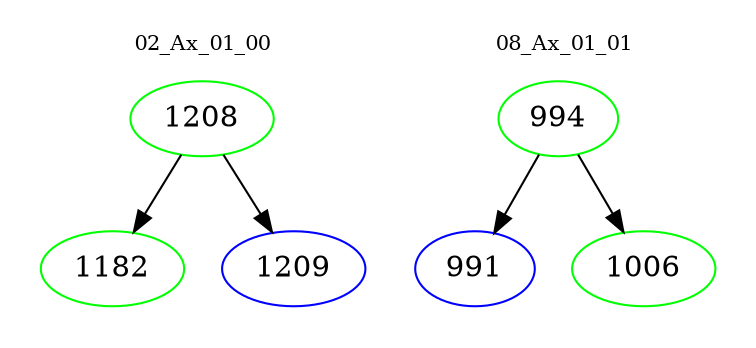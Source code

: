 digraph{
subgraph cluster_0 {
color = white
label = "02_Ax_01_00";
fontsize=10;
T0_1208 [label="1208", color="green"]
T0_1208 -> T0_1182 [color="black"]
T0_1182 [label="1182", color="green"]
T0_1208 -> T0_1209 [color="black"]
T0_1209 [label="1209", color="blue"]
}
subgraph cluster_1 {
color = white
label = "08_Ax_01_01";
fontsize=10;
T1_994 [label="994", color="green"]
T1_994 -> T1_991 [color="black"]
T1_991 [label="991", color="blue"]
T1_994 -> T1_1006 [color="black"]
T1_1006 [label="1006", color="green"]
}
}
